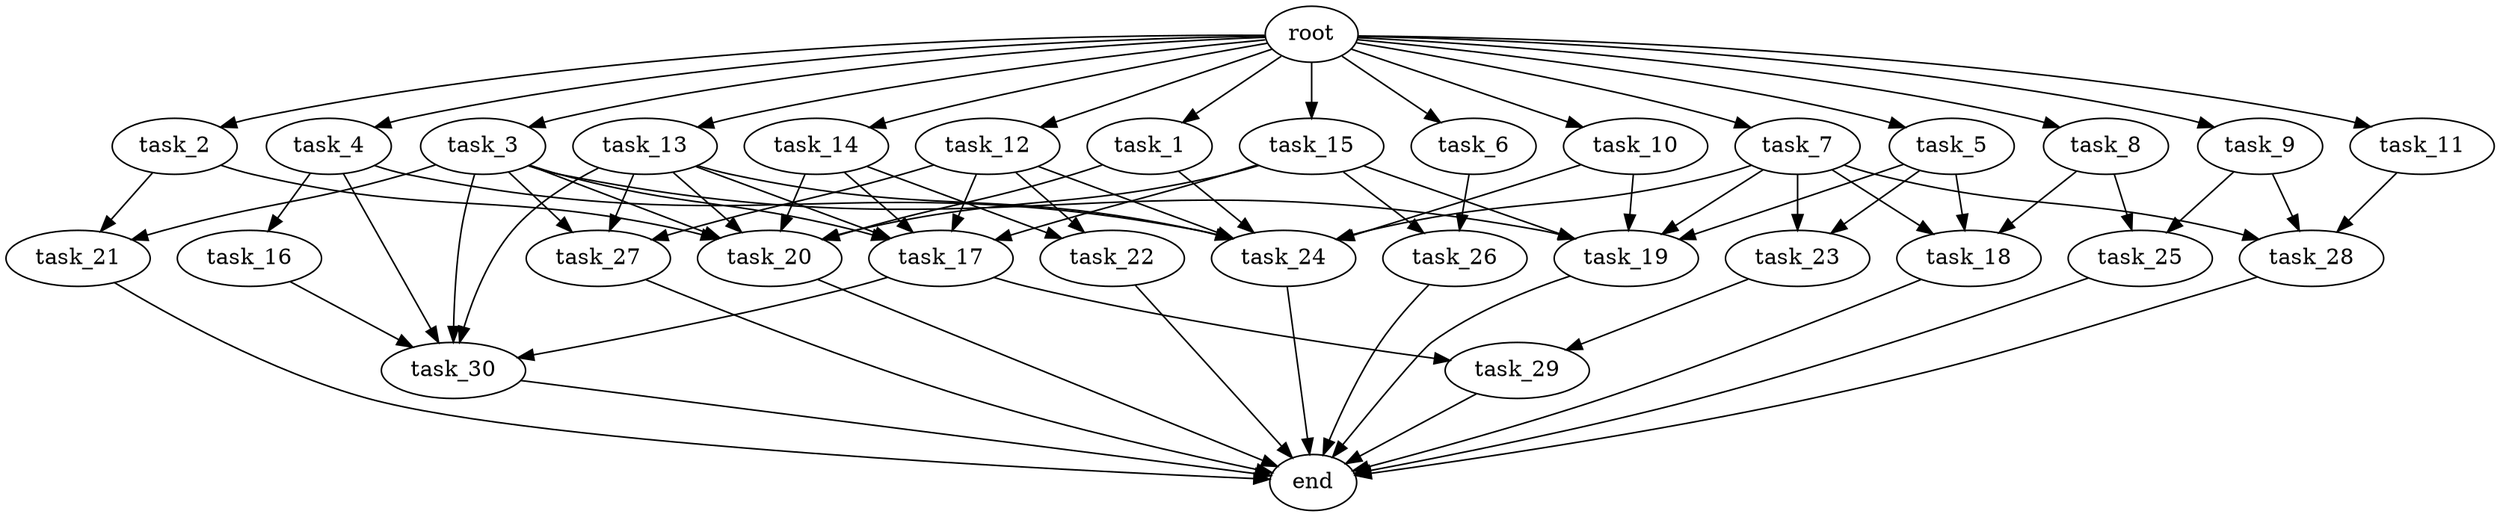 digraph G {
  root [size="0.000000e+00"];
  task_1 [size="4.901391e+09"];
  task_2 [size="1.483413e+10"];
  task_3 [size="6.533116e+10"];
  task_4 [size="3.681738e+09"];
  task_5 [size="8.538439e+10"];
  task_6 [size="6.670298e+10"];
  task_7 [size="8.380306e+10"];
  task_8 [size="2.985117e+10"];
  task_9 [size="9.203927e+10"];
  task_10 [size="4.912646e+09"];
  task_11 [size="4.170152e+10"];
  task_12 [size="1.783306e+10"];
  task_13 [size="6.721233e+10"];
  task_14 [size="6.111286e+10"];
  task_15 [size="6.915445e+10"];
  task_16 [size="5.950095e+10"];
  task_17 [size="7.873288e+10"];
  task_18 [size="1.775015e+10"];
  task_19 [size="4.553923e+10"];
  task_20 [size="5.790084e+10"];
  task_21 [size="9.314867e+10"];
  task_22 [size="9.321698e+09"];
  task_23 [size="2.993646e+10"];
  task_24 [size="3.686326e+10"];
  task_25 [size="3.790015e+10"];
  task_26 [size="6.775991e+09"];
  task_27 [size="4.273811e+10"];
  task_28 [size="5.505160e+10"];
  task_29 [size="2.929034e+10"];
  task_30 [size="1.346323e+10"];
  end [size="0.000000e+00"];

  root -> task_1 [size="1.000000e-12"];
  root -> task_2 [size="1.000000e-12"];
  root -> task_3 [size="1.000000e-12"];
  root -> task_4 [size="1.000000e-12"];
  root -> task_5 [size="1.000000e-12"];
  root -> task_6 [size="1.000000e-12"];
  root -> task_7 [size="1.000000e-12"];
  root -> task_8 [size="1.000000e-12"];
  root -> task_9 [size="1.000000e-12"];
  root -> task_10 [size="1.000000e-12"];
  root -> task_11 [size="1.000000e-12"];
  root -> task_12 [size="1.000000e-12"];
  root -> task_13 [size="1.000000e-12"];
  root -> task_14 [size="1.000000e-12"];
  root -> task_15 [size="1.000000e-12"];
  task_1 -> task_20 [size="9.650140e+07"];
  task_1 -> task_24 [size="6.143876e+07"];
  task_2 -> task_20 [size="9.650140e+07"];
  task_2 -> task_21 [size="4.657433e+08"];
  task_3 -> task_17 [size="1.574658e+08"];
  task_3 -> task_19 [size="9.107846e+07"];
  task_3 -> task_20 [size="9.650140e+07"];
  task_3 -> task_21 [size="4.657433e+08"];
  task_3 -> task_27 [size="1.424604e+08"];
  task_3 -> task_30 [size="2.692647e+07"];
  task_4 -> task_16 [size="5.950095e+08"];
  task_4 -> task_24 [size="6.143876e+07"];
  task_4 -> task_30 [size="2.692647e+07"];
  task_5 -> task_18 [size="5.916718e+07"];
  task_5 -> task_19 [size="9.107846e+07"];
  task_5 -> task_23 [size="1.496823e+08"];
  task_6 -> task_26 [size="3.387996e+07"];
  task_7 -> task_18 [size="5.916718e+07"];
  task_7 -> task_19 [size="9.107846e+07"];
  task_7 -> task_23 [size="1.496823e+08"];
  task_7 -> task_24 [size="6.143876e+07"];
  task_7 -> task_28 [size="1.835053e+08"];
  task_8 -> task_18 [size="5.916718e+07"];
  task_8 -> task_25 [size="1.895007e+08"];
  task_9 -> task_25 [size="1.895007e+08"];
  task_9 -> task_28 [size="1.835053e+08"];
  task_10 -> task_19 [size="9.107846e+07"];
  task_10 -> task_24 [size="6.143876e+07"];
  task_11 -> task_28 [size="1.835053e+08"];
  task_12 -> task_17 [size="1.574658e+08"];
  task_12 -> task_22 [size="4.660849e+07"];
  task_12 -> task_24 [size="6.143876e+07"];
  task_12 -> task_27 [size="1.424604e+08"];
  task_13 -> task_17 [size="1.574658e+08"];
  task_13 -> task_20 [size="9.650140e+07"];
  task_13 -> task_24 [size="6.143876e+07"];
  task_13 -> task_27 [size="1.424604e+08"];
  task_13 -> task_30 [size="2.692647e+07"];
  task_14 -> task_17 [size="1.574658e+08"];
  task_14 -> task_20 [size="9.650140e+07"];
  task_14 -> task_22 [size="4.660849e+07"];
  task_15 -> task_17 [size="1.574658e+08"];
  task_15 -> task_19 [size="9.107846e+07"];
  task_15 -> task_20 [size="9.650140e+07"];
  task_15 -> task_26 [size="3.387996e+07"];
  task_16 -> task_30 [size="2.692647e+07"];
  task_17 -> task_29 [size="1.464517e+08"];
  task_17 -> task_30 [size="2.692647e+07"];
  task_18 -> end [size="1.000000e-12"];
  task_19 -> end [size="1.000000e-12"];
  task_20 -> end [size="1.000000e-12"];
  task_21 -> end [size="1.000000e-12"];
  task_22 -> end [size="1.000000e-12"];
  task_23 -> task_29 [size="1.464517e+08"];
  task_24 -> end [size="1.000000e-12"];
  task_25 -> end [size="1.000000e-12"];
  task_26 -> end [size="1.000000e-12"];
  task_27 -> end [size="1.000000e-12"];
  task_28 -> end [size="1.000000e-12"];
  task_29 -> end [size="1.000000e-12"];
  task_30 -> end [size="1.000000e-12"];
}

